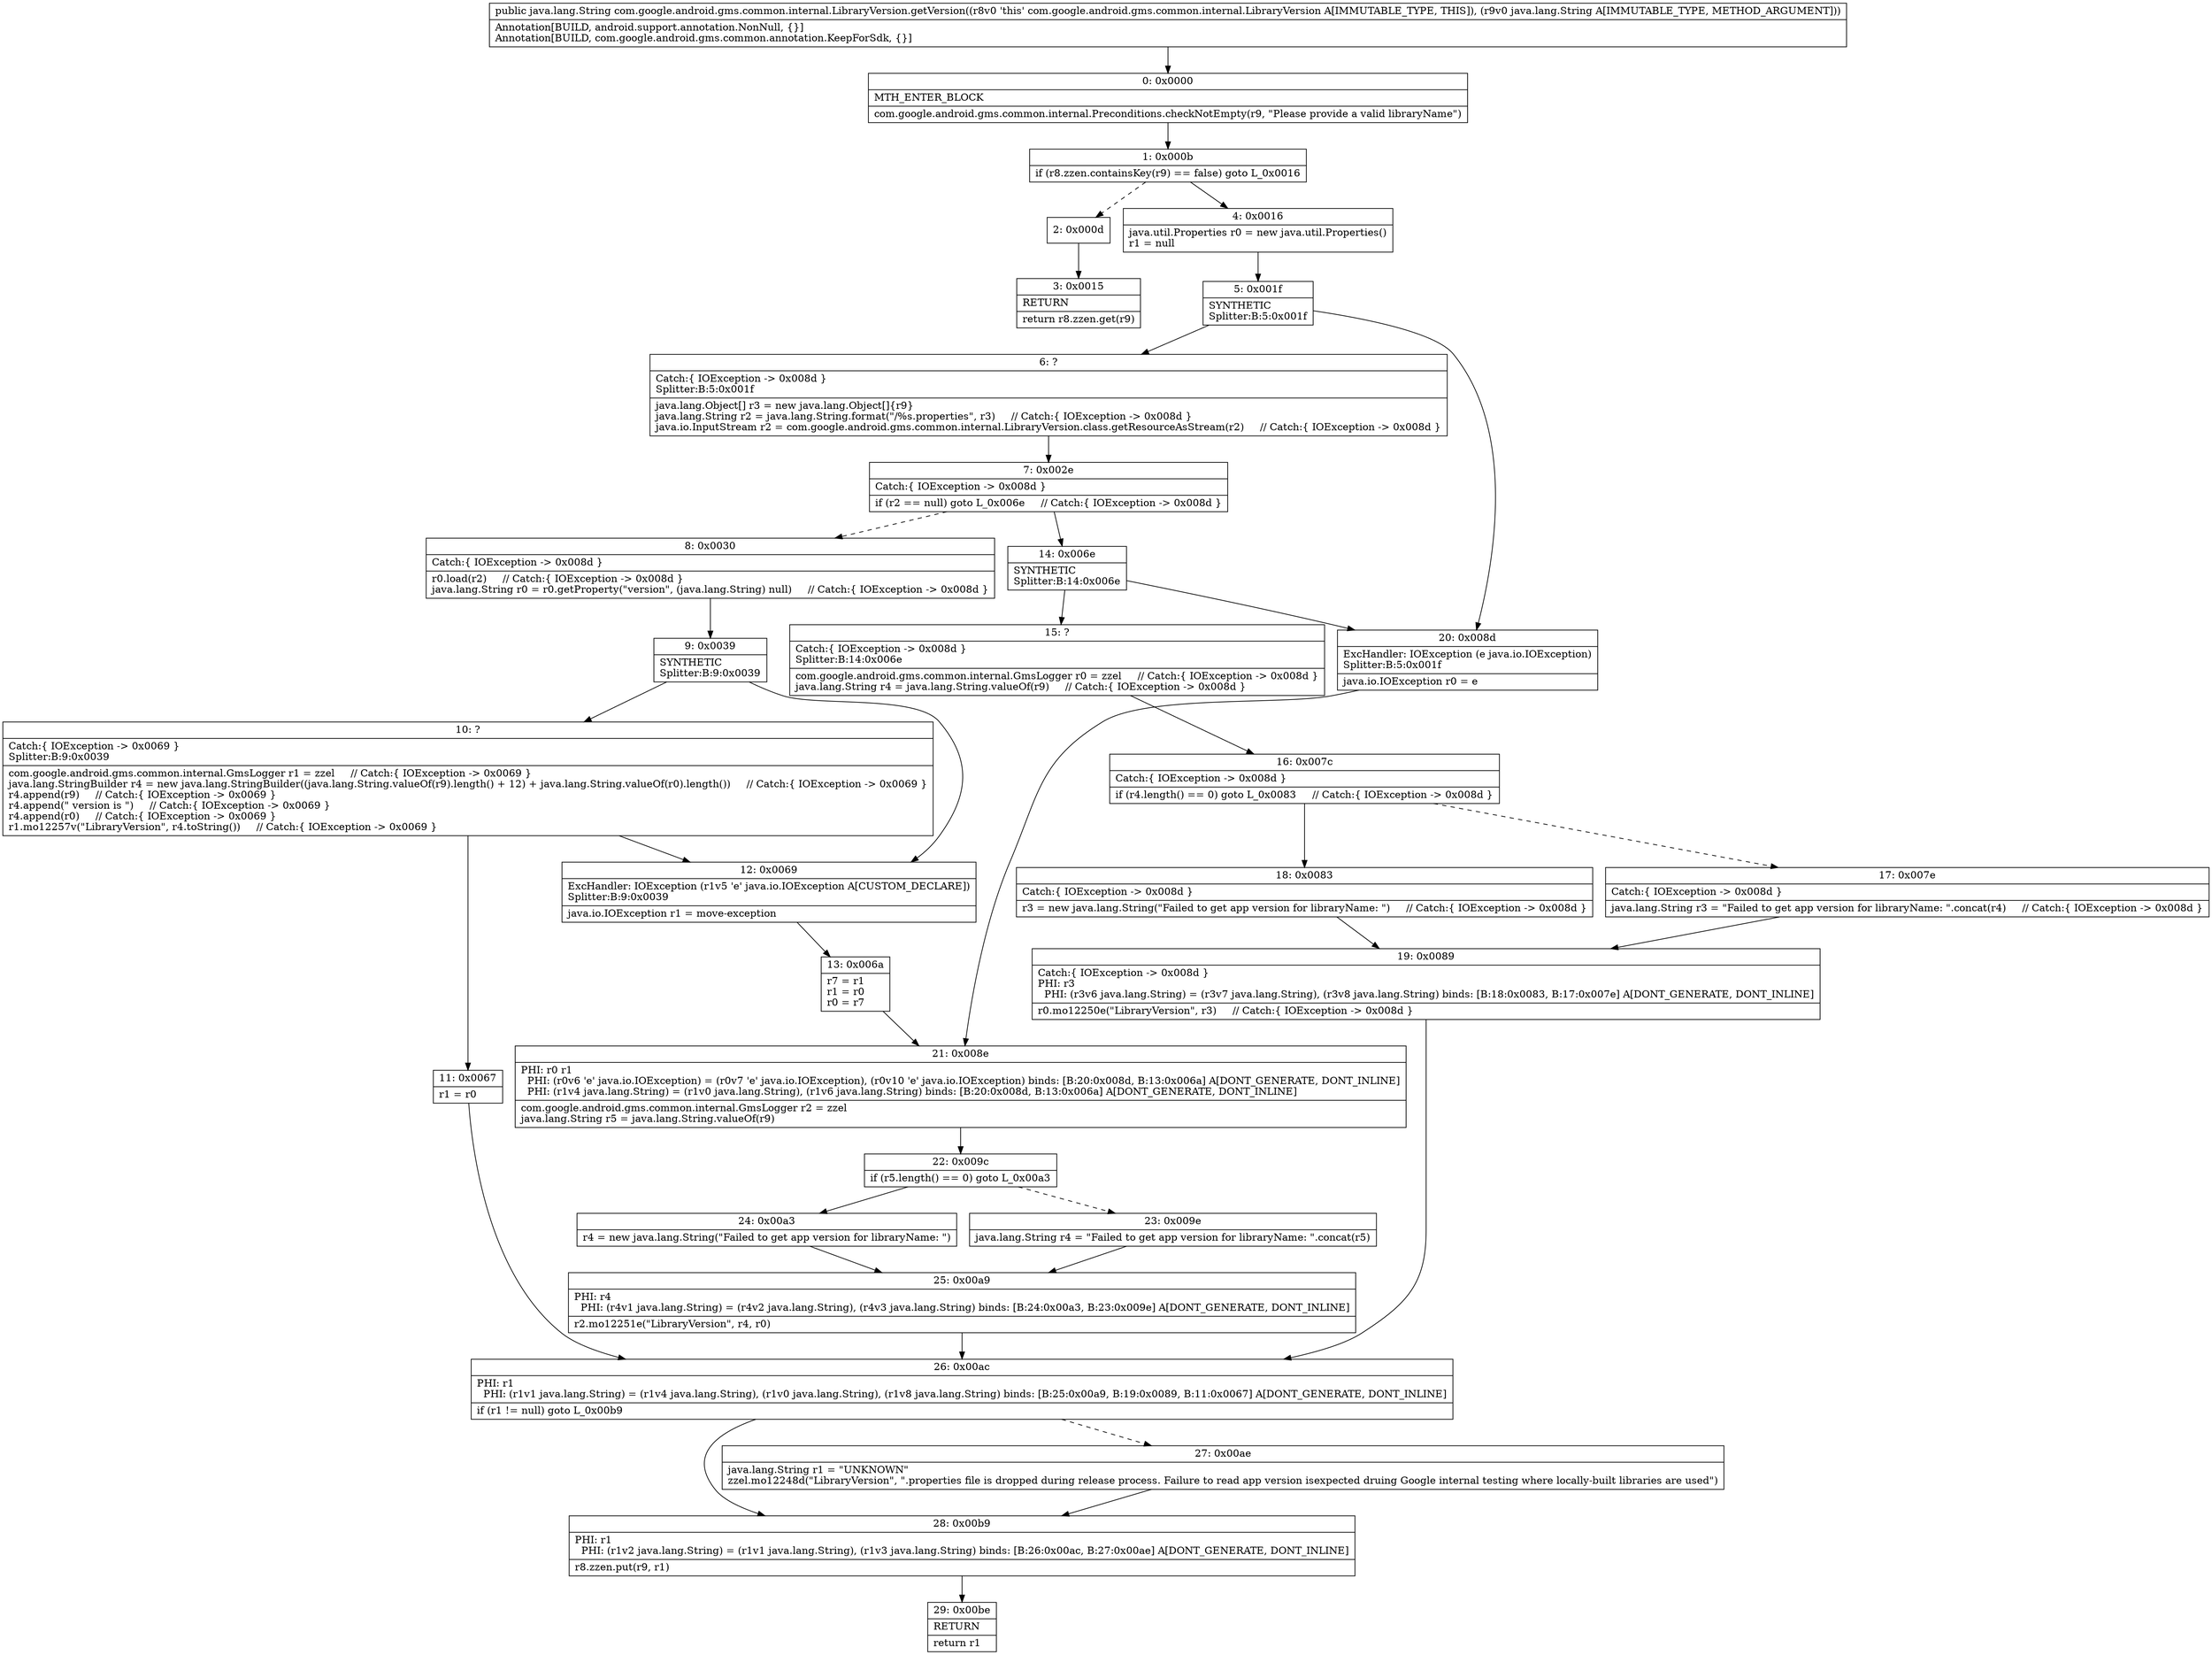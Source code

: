 digraph "CFG forcom.google.android.gms.common.internal.LibraryVersion.getVersion(Ljava\/lang\/String;)Ljava\/lang\/String;" {
Node_0 [shape=record,label="{0\:\ 0x0000|MTH_ENTER_BLOCK\l|com.google.android.gms.common.internal.Preconditions.checkNotEmpty(r9, \"Please provide a valid libraryName\")\l}"];
Node_1 [shape=record,label="{1\:\ 0x000b|if (r8.zzen.containsKey(r9) == false) goto L_0x0016\l}"];
Node_2 [shape=record,label="{2\:\ 0x000d}"];
Node_3 [shape=record,label="{3\:\ 0x0015|RETURN\l|return r8.zzen.get(r9)\l}"];
Node_4 [shape=record,label="{4\:\ 0x0016|java.util.Properties r0 = new java.util.Properties()\lr1 = null\l}"];
Node_5 [shape=record,label="{5\:\ 0x001f|SYNTHETIC\lSplitter:B:5:0x001f\l}"];
Node_6 [shape=record,label="{6\:\ ?|Catch:\{ IOException \-\> 0x008d \}\lSplitter:B:5:0x001f\l|java.lang.Object[] r3 = new java.lang.Object[]\{r9\}\ljava.lang.String r2 = java.lang.String.format(\"\/%s.properties\", r3)     \/\/ Catch:\{ IOException \-\> 0x008d \}\ljava.io.InputStream r2 = com.google.android.gms.common.internal.LibraryVersion.class.getResourceAsStream(r2)     \/\/ Catch:\{ IOException \-\> 0x008d \}\l}"];
Node_7 [shape=record,label="{7\:\ 0x002e|Catch:\{ IOException \-\> 0x008d \}\l|if (r2 == null) goto L_0x006e     \/\/ Catch:\{ IOException \-\> 0x008d \}\l}"];
Node_8 [shape=record,label="{8\:\ 0x0030|Catch:\{ IOException \-\> 0x008d \}\l|r0.load(r2)     \/\/ Catch:\{ IOException \-\> 0x008d \}\ljava.lang.String r0 = r0.getProperty(\"version\", (java.lang.String) null)     \/\/ Catch:\{ IOException \-\> 0x008d \}\l}"];
Node_9 [shape=record,label="{9\:\ 0x0039|SYNTHETIC\lSplitter:B:9:0x0039\l}"];
Node_10 [shape=record,label="{10\:\ ?|Catch:\{ IOException \-\> 0x0069 \}\lSplitter:B:9:0x0039\l|com.google.android.gms.common.internal.GmsLogger r1 = zzel     \/\/ Catch:\{ IOException \-\> 0x0069 \}\ljava.lang.StringBuilder r4 = new java.lang.StringBuilder((java.lang.String.valueOf(r9).length() + 12) + java.lang.String.valueOf(r0).length())     \/\/ Catch:\{ IOException \-\> 0x0069 \}\lr4.append(r9)     \/\/ Catch:\{ IOException \-\> 0x0069 \}\lr4.append(\" version is \")     \/\/ Catch:\{ IOException \-\> 0x0069 \}\lr4.append(r0)     \/\/ Catch:\{ IOException \-\> 0x0069 \}\lr1.mo12257v(\"LibraryVersion\", r4.toString())     \/\/ Catch:\{ IOException \-\> 0x0069 \}\l}"];
Node_11 [shape=record,label="{11\:\ 0x0067|r1 = r0\l}"];
Node_12 [shape=record,label="{12\:\ 0x0069|ExcHandler: IOException (r1v5 'e' java.io.IOException A[CUSTOM_DECLARE])\lSplitter:B:9:0x0039\l|java.io.IOException r1 = move\-exception\l}"];
Node_13 [shape=record,label="{13\:\ 0x006a|r7 = r1\lr1 = r0\lr0 = r7\l}"];
Node_14 [shape=record,label="{14\:\ 0x006e|SYNTHETIC\lSplitter:B:14:0x006e\l}"];
Node_15 [shape=record,label="{15\:\ ?|Catch:\{ IOException \-\> 0x008d \}\lSplitter:B:14:0x006e\l|com.google.android.gms.common.internal.GmsLogger r0 = zzel     \/\/ Catch:\{ IOException \-\> 0x008d \}\ljava.lang.String r4 = java.lang.String.valueOf(r9)     \/\/ Catch:\{ IOException \-\> 0x008d \}\l}"];
Node_16 [shape=record,label="{16\:\ 0x007c|Catch:\{ IOException \-\> 0x008d \}\l|if (r4.length() == 0) goto L_0x0083     \/\/ Catch:\{ IOException \-\> 0x008d \}\l}"];
Node_17 [shape=record,label="{17\:\ 0x007e|Catch:\{ IOException \-\> 0x008d \}\l|java.lang.String r3 = \"Failed to get app version for libraryName: \".concat(r4)     \/\/ Catch:\{ IOException \-\> 0x008d \}\l}"];
Node_18 [shape=record,label="{18\:\ 0x0083|Catch:\{ IOException \-\> 0x008d \}\l|r3 = new java.lang.String(\"Failed to get app version for libraryName: \")     \/\/ Catch:\{ IOException \-\> 0x008d \}\l}"];
Node_19 [shape=record,label="{19\:\ 0x0089|Catch:\{ IOException \-\> 0x008d \}\lPHI: r3 \l  PHI: (r3v6 java.lang.String) = (r3v7 java.lang.String), (r3v8 java.lang.String) binds: [B:18:0x0083, B:17:0x007e] A[DONT_GENERATE, DONT_INLINE]\l|r0.mo12250e(\"LibraryVersion\", r3)     \/\/ Catch:\{ IOException \-\> 0x008d \}\l}"];
Node_20 [shape=record,label="{20\:\ 0x008d|ExcHandler: IOException (e java.io.IOException)\lSplitter:B:5:0x001f\l|java.io.IOException r0 = e\l}"];
Node_21 [shape=record,label="{21\:\ 0x008e|PHI: r0 r1 \l  PHI: (r0v6 'e' java.io.IOException) = (r0v7 'e' java.io.IOException), (r0v10 'e' java.io.IOException) binds: [B:20:0x008d, B:13:0x006a] A[DONT_GENERATE, DONT_INLINE]\l  PHI: (r1v4 java.lang.String) = (r1v0 java.lang.String), (r1v6 java.lang.String) binds: [B:20:0x008d, B:13:0x006a] A[DONT_GENERATE, DONT_INLINE]\l|com.google.android.gms.common.internal.GmsLogger r2 = zzel\ljava.lang.String r5 = java.lang.String.valueOf(r9)\l}"];
Node_22 [shape=record,label="{22\:\ 0x009c|if (r5.length() == 0) goto L_0x00a3\l}"];
Node_23 [shape=record,label="{23\:\ 0x009e|java.lang.String r4 = \"Failed to get app version for libraryName: \".concat(r5)\l}"];
Node_24 [shape=record,label="{24\:\ 0x00a3|r4 = new java.lang.String(\"Failed to get app version for libraryName: \")\l}"];
Node_25 [shape=record,label="{25\:\ 0x00a9|PHI: r4 \l  PHI: (r4v1 java.lang.String) = (r4v2 java.lang.String), (r4v3 java.lang.String) binds: [B:24:0x00a3, B:23:0x009e] A[DONT_GENERATE, DONT_INLINE]\l|r2.mo12251e(\"LibraryVersion\", r4, r0)\l}"];
Node_26 [shape=record,label="{26\:\ 0x00ac|PHI: r1 \l  PHI: (r1v1 java.lang.String) = (r1v4 java.lang.String), (r1v0 java.lang.String), (r1v8 java.lang.String) binds: [B:25:0x00a9, B:19:0x0089, B:11:0x0067] A[DONT_GENERATE, DONT_INLINE]\l|if (r1 != null) goto L_0x00b9\l}"];
Node_27 [shape=record,label="{27\:\ 0x00ae|java.lang.String r1 = \"UNKNOWN\"\lzzel.mo12248d(\"LibraryVersion\", \".properties file is dropped during release process. Failure to read app version isexpected druing Google internal testing where locally\-built libraries are used\")\l}"];
Node_28 [shape=record,label="{28\:\ 0x00b9|PHI: r1 \l  PHI: (r1v2 java.lang.String) = (r1v1 java.lang.String), (r1v3 java.lang.String) binds: [B:26:0x00ac, B:27:0x00ae] A[DONT_GENERATE, DONT_INLINE]\l|r8.zzen.put(r9, r1)\l}"];
Node_29 [shape=record,label="{29\:\ 0x00be|RETURN\l|return r1\l}"];
MethodNode[shape=record,label="{public java.lang.String com.google.android.gms.common.internal.LibraryVersion.getVersion((r8v0 'this' com.google.android.gms.common.internal.LibraryVersion A[IMMUTABLE_TYPE, THIS]), (r9v0 java.lang.String A[IMMUTABLE_TYPE, METHOD_ARGUMENT]))  | Annotation[BUILD, android.support.annotation.NonNull, \{\}]\lAnnotation[BUILD, com.google.android.gms.common.annotation.KeepForSdk, \{\}]\l}"];
MethodNode -> Node_0;
Node_0 -> Node_1;
Node_1 -> Node_2[style=dashed];
Node_1 -> Node_4;
Node_2 -> Node_3;
Node_4 -> Node_5;
Node_5 -> Node_6;
Node_5 -> Node_20;
Node_6 -> Node_7;
Node_7 -> Node_8[style=dashed];
Node_7 -> Node_14;
Node_8 -> Node_9;
Node_9 -> Node_10;
Node_9 -> Node_12;
Node_10 -> Node_11;
Node_10 -> Node_12;
Node_11 -> Node_26;
Node_12 -> Node_13;
Node_13 -> Node_21;
Node_14 -> Node_15;
Node_14 -> Node_20;
Node_15 -> Node_16;
Node_16 -> Node_17[style=dashed];
Node_16 -> Node_18;
Node_17 -> Node_19;
Node_18 -> Node_19;
Node_19 -> Node_26;
Node_20 -> Node_21;
Node_21 -> Node_22;
Node_22 -> Node_23[style=dashed];
Node_22 -> Node_24;
Node_23 -> Node_25;
Node_24 -> Node_25;
Node_25 -> Node_26;
Node_26 -> Node_27[style=dashed];
Node_26 -> Node_28;
Node_27 -> Node_28;
Node_28 -> Node_29;
}

